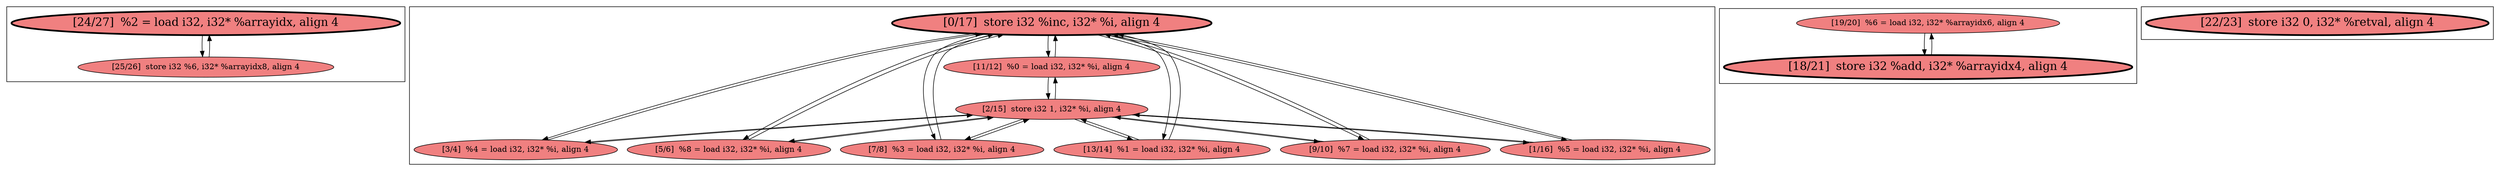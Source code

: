 
digraph G {



node58->node57 [ ]
node50->node47 [ ]
node54->node50 [ ]
node50->node46 [ ]
node53->node48 [ ]
node48->node53 [ ]
node57->node58 [ ]
node50->node54 [ ]
node46->node50 [ ]
node49->node53 [ ]
node51->node50 [ ]
node50->node51 [ ]
node54->node53 [ ]
node49->node50 [ ]
node50->node49 [ ]
node48->node50 [ ]
node53->node49 [ ]
node50->node48 [ ]
node50->node52 [ ]
node52->node50 [ ]
node52->node53 [ ]
node55->node56 [ ]
node47->node53 [ ]
node53->node52 [ ]
node56->node55 [ ]
node46->node53 [ ]
node53->node46 [ ]
node53->node54 [ ]
node47->node50 [ ]
node53->node47 [ ]
node53->node51 [ ]
node51->node53 [ ]


subgraph cluster3 {


node59 [penwidth=3.0,fontsize=20,fillcolor=lightcoral,label="[22/23]  store i32 0, i32* %retval, align 4",shape=ellipse,style=filled ]



}

subgraph cluster2 {


node58 [penwidth=3.0,fontsize=20,fillcolor=lightcoral,label="[24/27]  %2 = load i32, i32* %arrayidx, align 4",shape=ellipse,style=filled ]
node57 [fillcolor=lightcoral,label="[25/26]  store i32 %6, i32* %arrayidx8, align 4",shape=ellipse,style=filled ]



}

subgraph cluster0 {


node54 [fillcolor=lightcoral,label="[7/8]  %3 = load i32, i32* %i, align 4",shape=ellipse,style=filled ]
node53 [fillcolor=lightcoral,label="[2/15]  store i32 1, i32* %i, align 4",shape=ellipse,style=filled ]
node52 [fillcolor=lightcoral,label="[5/6]  %8 = load i32, i32* %i, align 4",shape=ellipse,style=filled ]
node47 [fillcolor=lightcoral,label="[11/12]  %0 = load i32, i32* %i, align 4",shape=ellipse,style=filled ]
node46 [fillcolor=lightcoral,label="[13/14]  %1 = load i32, i32* %i, align 4",shape=ellipse,style=filled ]
node48 [fillcolor=lightcoral,label="[9/10]  %7 = load i32, i32* %i, align 4",shape=ellipse,style=filled ]
node49 [fillcolor=lightcoral,label="[1/16]  %5 = load i32, i32* %i, align 4",shape=ellipse,style=filled ]
node50 [penwidth=3.0,fontsize=20,fillcolor=lightcoral,label="[0/17]  store i32 %inc, i32* %i, align 4",shape=ellipse,style=filled ]
node51 [fillcolor=lightcoral,label="[3/4]  %4 = load i32, i32* %i, align 4",shape=ellipse,style=filled ]



}

subgraph cluster1 {


node56 [penwidth=3.0,fontsize=20,fillcolor=lightcoral,label="[18/21]  store i32 %add, i32* %arrayidx4, align 4",shape=ellipse,style=filled ]
node55 [fillcolor=lightcoral,label="[19/20]  %6 = load i32, i32* %arrayidx6, align 4",shape=ellipse,style=filled ]



}

}
